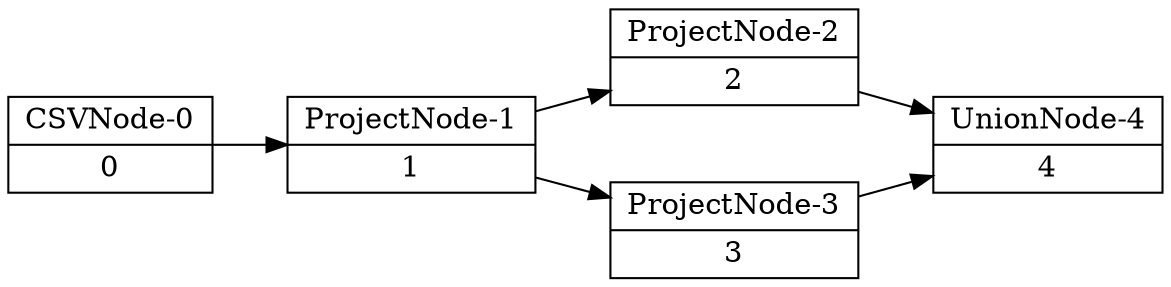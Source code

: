 digraph example1 {
    node [shape=record];
    rankdir=LR;
    splines=polyline;
    nodesep=0.5;
    Node0[label="CSVNode-0|0"];
    Node1[label="ProjectNode-1|1"];
    Node0 -> Node1;
    Node2[label="ProjectNode-2|2"];
    Node1 -> Node2;
    Node3[label="ProjectNode-3|3"];
    Node1 -> Node3;
    Node4[label="UnionNode-4|4"];
    Node3 -> Node4;
    Node2 -> Node4;
}
